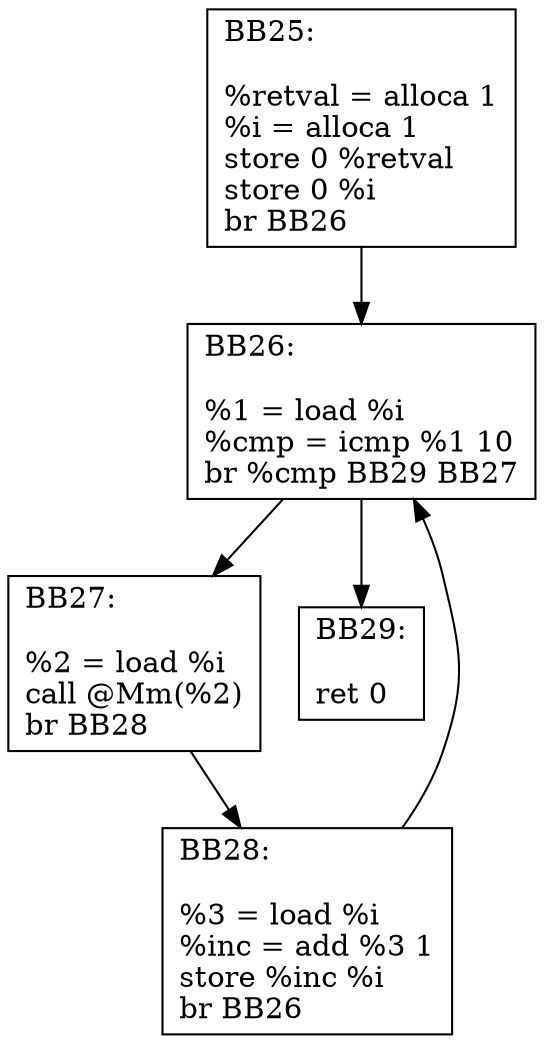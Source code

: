 digraph "CFG for 'main' function" {
BB25 [shape=record, label="{BB25:\l\l
%retval = alloca 1\l
%i = alloca 1\l
store 0 %retval\l
store 0 %i\l
br BB26\l
}"];
BB25 -> BB26
BB26 [shape=record, label="{BB26:\l\l
%1 = load %i\l
%cmp = icmp %1 10\l
br %cmp BB29 BB27\l
}"];
BB26 -> BB27
BB26 -> BB29
BB27 [shape=record, label="{BB27:\l\l
%2 = load %i\l
call @Mm(%2)\lbr BB28\l
}"];
BB27 -> BB28
BB28 [shape=record, label="{BB28:\l\l
%3 = load %i\l
%inc = add %3 1\l
store %inc %i\l
br BB26\l
}"];
BB28 -> BB26
BB29 [shape=record, label="{BB29:\l\l
ret 0\l
}"];
}
